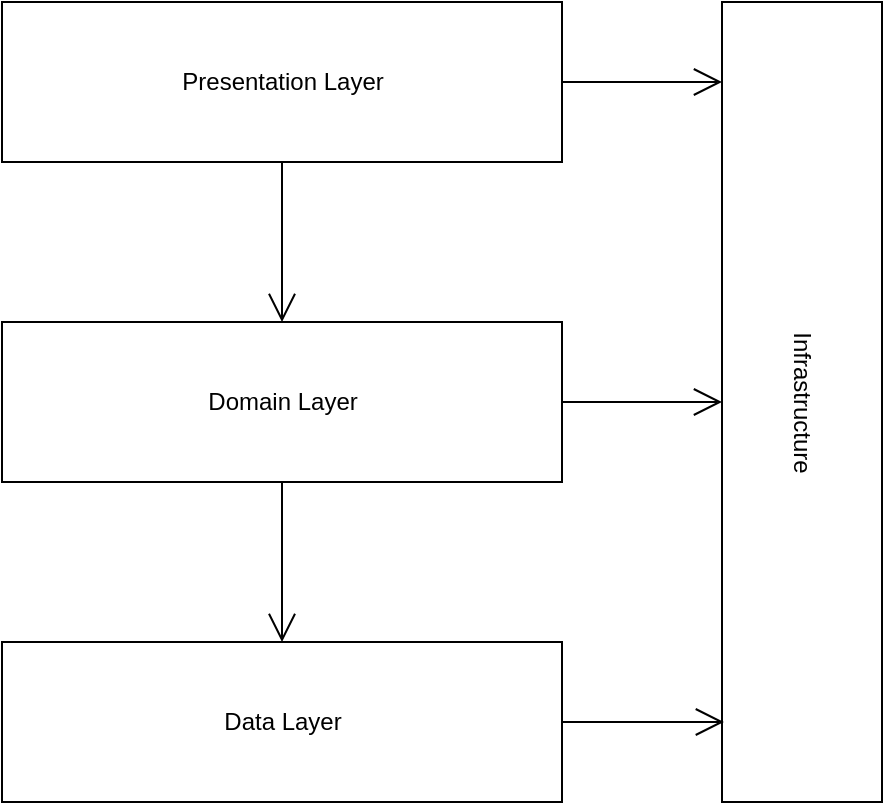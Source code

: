 <mxfile version="14.2.3" type="device"><diagram id="C5RBs43oDa-KdzZeNtuy" name="Page-1"><mxGraphModel dx="946" dy="589" grid="1" gridSize="10" guides="1" tooltips="1" connect="1" arrows="1" fold="1" page="1" pageScale="1" pageWidth="827" pageHeight="1169" math="0" shadow="0"><root><mxCell id="WIyWlLk6GJQsqaUBKTNV-0"/><mxCell id="WIyWlLk6GJQsqaUBKTNV-1" parent="WIyWlLk6GJQsqaUBKTNV-0"/><mxCell id="j3qpM5zS2odRrEb7qaFW-1" value="Presentation Layer" style="html=1;" vertex="1" parent="WIyWlLk6GJQsqaUBKTNV-1"><mxGeometry x="40" y="40" width="280" height="80" as="geometry"/></mxCell><mxCell id="j3qpM5zS2odRrEb7qaFW-2" value="Domain Layer" style="html=1;" vertex="1" parent="WIyWlLk6GJQsqaUBKTNV-1"><mxGeometry x="40" y="200" width="280" height="80" as="geometry"/></mxCell><mxCell id="j3qpM5zS2odRrEb7qaFW-3" value="Data Layer" style="html=1;" vertex="1" parent="WIyWlLk6GJQsqaUBKTNV-1"><mxGeometry x="40" y="360" width="280" height="80" as="geometry"/></mxCell><mxCell id="j3qpM5zS2odRrEb7qaFW-4" value="Infrastructure" style="html=1;rotation=90;" vertex="1" parent="WIyWlLk6GJQsqaUBKTNV-1"><mxGeometry x="240" y="200" width="400" height="80" as="geometry"/></mxCell><mxCell id="j3qpM5zS2odRrEb7qaFW-5" value="" style="endArrow=open;endFill=1;endSize=12;html=1;exitX=0.5;exitY=1;exitDx=0;exitDy=0;entryX=0.5;entryY=0;entryDx=0;entryDy=0;" edge="1" parent="WIyWlLk6GJQsqaUBKTNV-1" source="j3qpM5zS2odRrEb7qaFW-1" target="j3qpM5zS2odRrEb7qaFW-2"><mxGeometry width="160" relative="1" as="geometry"><mxPoint x="120" y="170" as="sourcePoint"/><mxPoint x="170" y="160" as="targetPoint"/></mxGeometry></mxCell><mxCell id="j3qpM5zS2odRrEb7qaFW-6" value="" style="endArrow=open;endFill=1;endSize=12;html=1;exitX=0.5;exitY=1;exitDx=0;exitDy=0;entryX=0.5;entryY=0;entryDx=0;entryDy=0;" edge="1" parent="WIyWlLk6GJQsqaUBKTNV-1" source="j3qpM5zS2odRrEb7qaFW-2" target="j3qpM5zS2odRrEb7qaFW-3"><mxGeometry width="160" relative="1" as="geometry"><mxPoint x="200" y="520" as="sourcePoint"/><mxPoint x="360" y="520" as="targetPoint"/></mxGeometry></mxCell><mxCell id="j3qpM5zS2odRrEb7qaFW-7" value="" style="endArrow=open;endFill=1;endSize=12;html=1;exitX=1;exitY=0.5;exitDx=0;exitDy=0;" edge="1" parent="WIyWlLk6GJQsqaUBKTNV-1" source="j3qpM5zS2odRrEb7qaFW-1"><mxGeometry width="160" relative="1" as="geometry"><mxPoint x="570" y="90" as="sourcePoint"/><mxPoint x="400" y="80" as="targetPoint"/></mxGeometry></mxCell><mxCell id="j3qpM5zS2odRrEb7qaFW-8" value="" style="endArrow=open;endFill=1;endSize=12;html=1;exitX=1;exitY=0.5;exitDx=0;exitDy=0;" edge="1" parent="WIyWlLk6GJQsqaUBKTNV-1" source="j3qpM5zS2odRrEb7qaFW-2"><mxGeometry width="160" relative="1" as="geometry"><mxPoint x="530" y="230" as="sourcePoint"/><mxPoint x="400" y="240" as="targetPoint"/></mxGeometry></mxCell><mxCell id="j3qpM5zS2odRrEb7qaFW-9" value="" style="endArrow=open;endFill=1;endSize=12;html=1;exitX=1;exitY=0.5;exitDx=0;exitDy=0;entryX=0.9;entryY=0.988;entryDx=0;entryDy=0;entryPerimeter=0;" edge="1" parent="WIyWlLk6GJQsqaUBKTNV-1" source="j3qpM5zS2odRrEb7qaFW-3" target="j3qpM5zS2odRrEb7qaFW-4"><mxGeometry width="160" relative="1" as="geometry"><mxPoint x="570" y="490" as="sourcePoint"/><mxPoint x="730" y="490" as="targetPoint"/></mxGeometry></mxCell></root></mxGraphModel></diagram></mxfile>